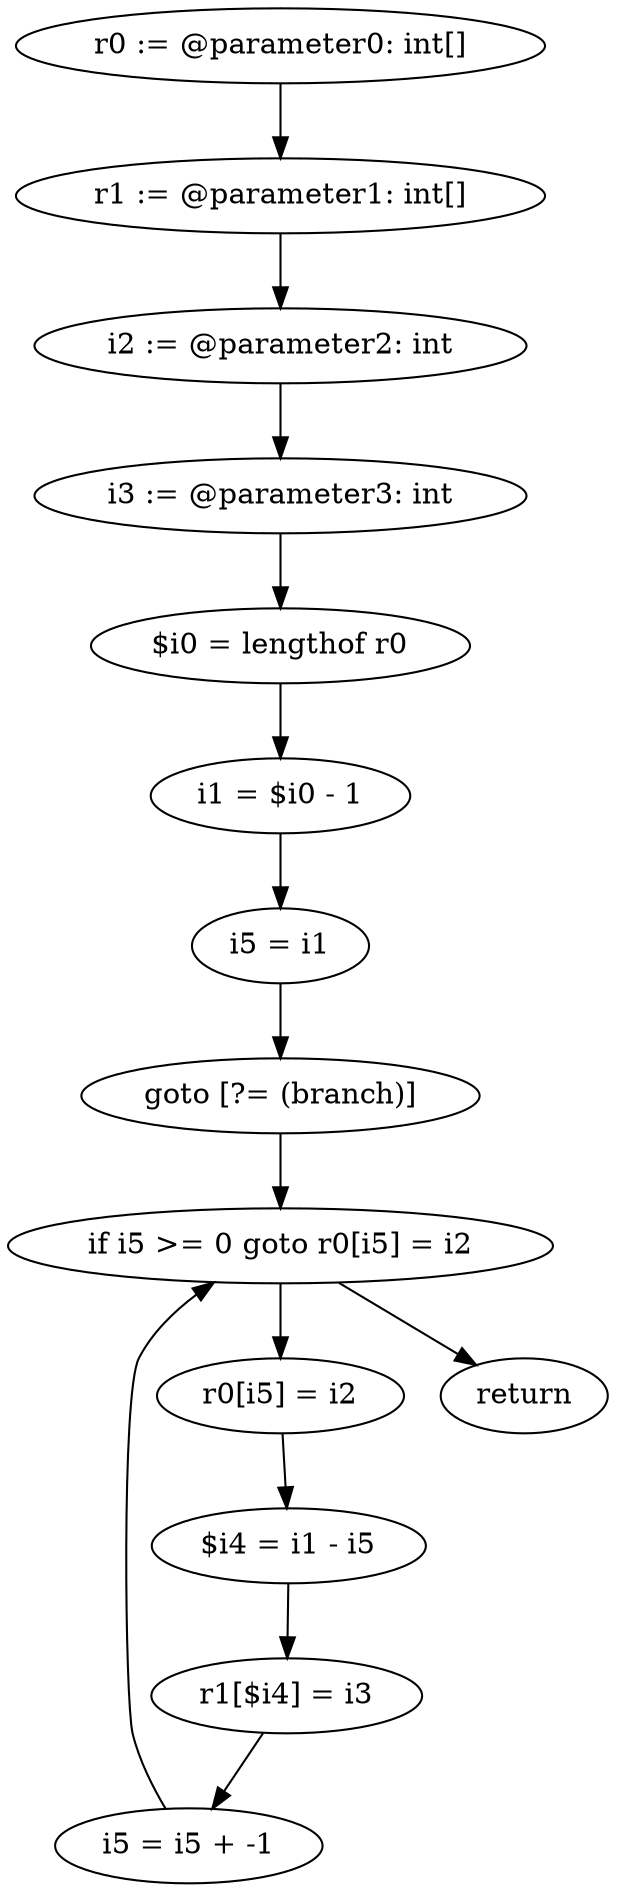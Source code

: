 digraph "unitGraph" {
    "r0 := @parameter0: int[]"
    "r1 := @parameter1: int[]"
    "i2 := @parameter2: int"
    "i3 := @parameter3: int"
    "$i0 = lengthof r0"
    "i1 = $i0 - 1"
    "i5 = i1"
    "goto [?= (branch)]"
    "r0[i5] = i2"
    "$i4 = i1 - i5"
    "r1[$i4] = i3"
    "i5 = i5 + -1"
    "if i5 >= 0 goto r0[i5] = i2"
    "return"
    "r0 := @parameter0: int[]"->"r1 := @parameter1: int[]";
    "r1 := @parameter1: int[]"->"i2 := @parameter2: int";
    "i2 := @parameter2: int"->"i3 := @parameter3: int";
    "i3 := @parameter3: int"->"$i0 = lengthof r0";
    "$i0 = lengthof r0"->"i1 = $i0 - 1";
    "i1 = $i0 - 1"->"i5 = i1";
    "i5 = i1"->"goto [?= (branch)]";
    "goto [?= (branch)]"->"if i5 >= 0 goto r0[i5] = i2";
    "r0[i5] = i2"->"$i4 = i1 - i5";
    "$i4 = i1 - i5"->"r1[$i4] = i3";
    "r1[$i4] = i3"->"i5 = i5 + -1";
    "i5 = i5 + -1"->"if i5 >= 0 goto r0[i5] = i2";
    "if i5 >= 0 goto r0[i5] = i2"->"return";
    "if i5 >= 0 goto r0[i5] = i2"->"r0[i5] = i2";
}
